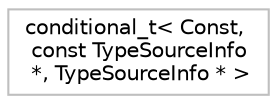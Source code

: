 digraph "Graphical Class Hierarchy"
{
 // LATEX_PDF_SIZE
  bgcolor="transparent";
  edge [fontname="Helvetica",fontsize="10",labelfontname="Helvetica",labelfontsize="10"];
  node [fontname="Helvetica",fontsize="10",shape=record];
  rankdir="LR";
  Node0 [label="conditional_t\< Const,\l const TypeSourceInfo\l *, TypeSourceInfo * \>",height=0.2,width=0.4,color="grey75",tooltip=" "];
}
